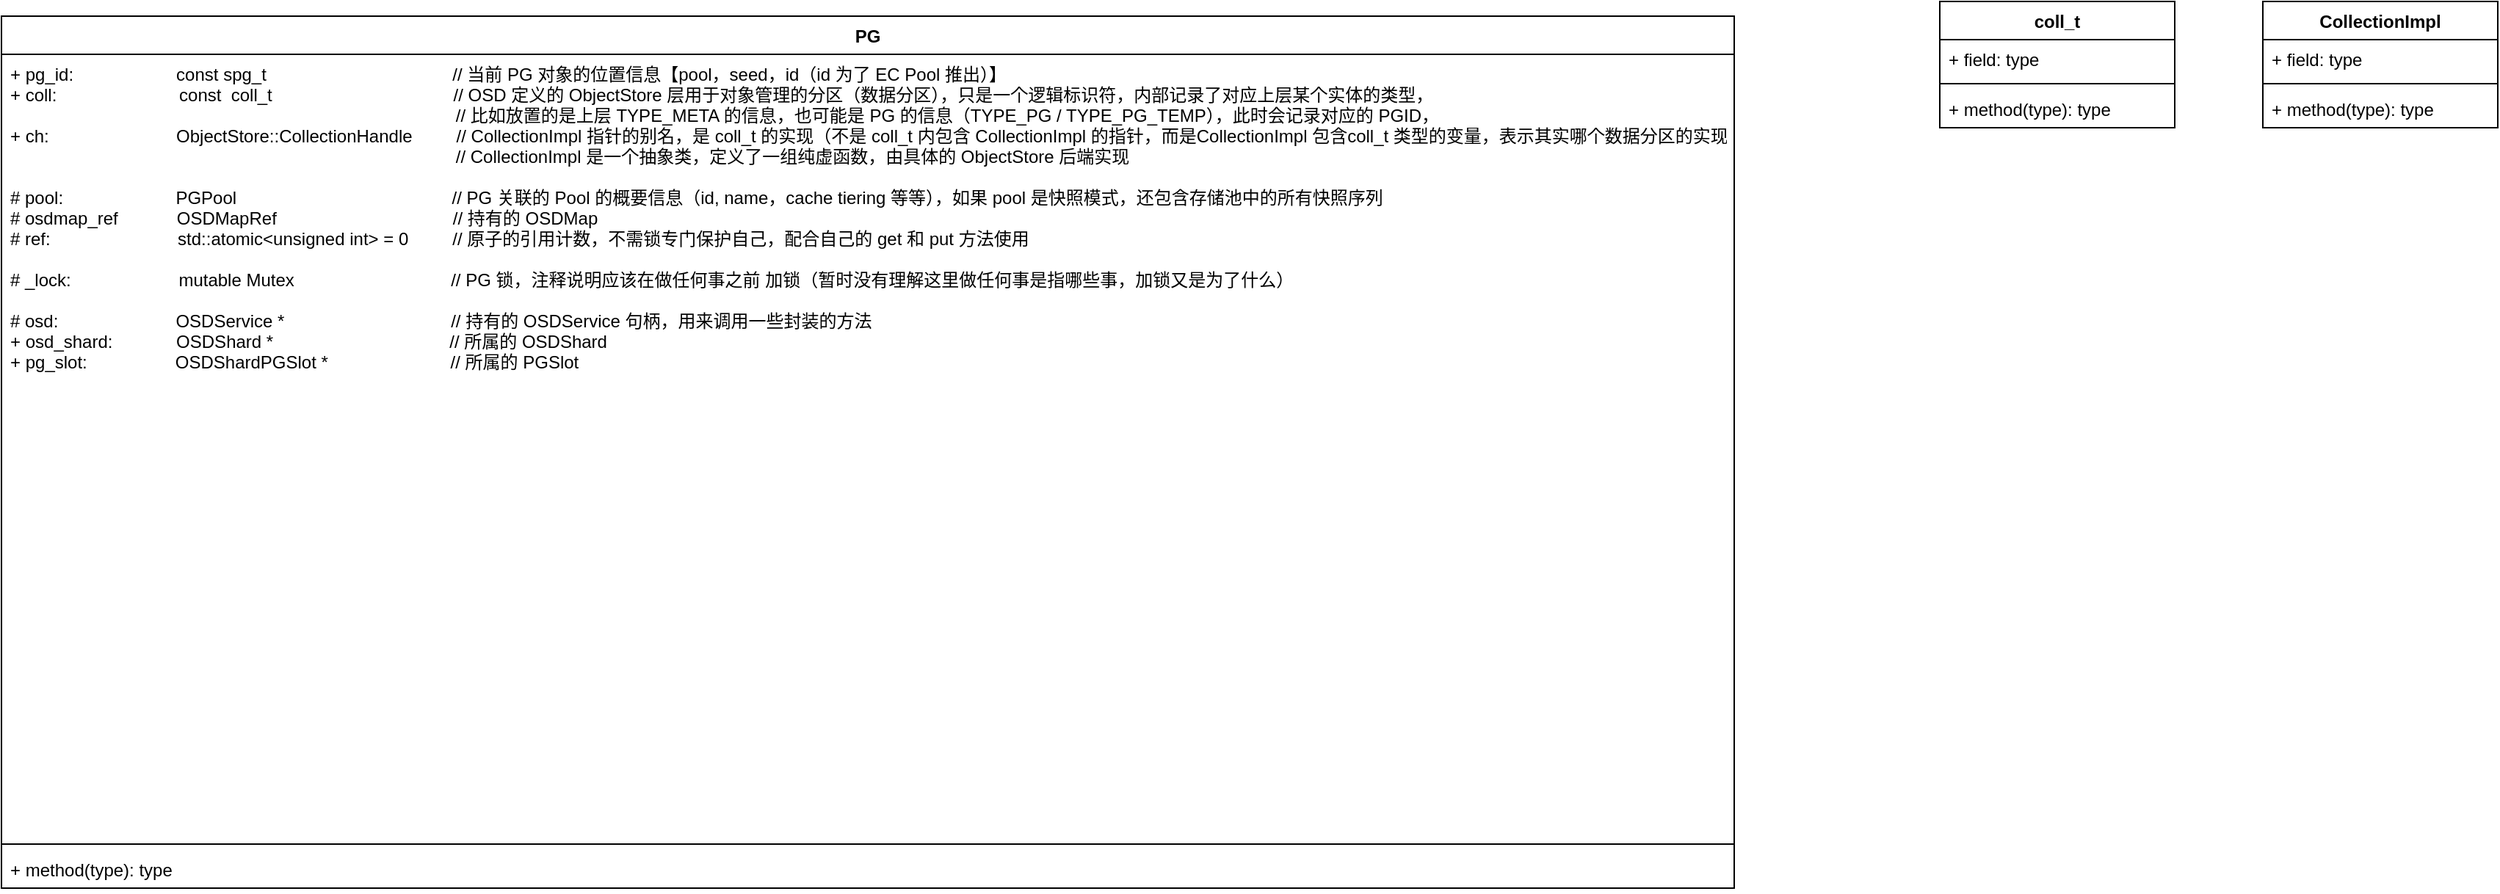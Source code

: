 <mxfile version="24.2.3" type="github">
  <diagram id="uu2zIbwYQYIQboB9MT9b" name="第 1 页">
    <mxGraphModel dx="2712" dy="1073" grid="1" gridSize="10" guides="1" tooltips="1" connect="1" arrows="1" fold="1" page="1" pageScale="1" pageWidth="827" pageHeight="1169" math="0" shadow="0">
      <root>
        <mxCell id="0" />
        <mxCell id="1" parent="0" />
        <mxCell id="wiP-Ao2mlotpsVeON09L-2" value="PG" style="swimlane;fontStyle=1;align=center;verticalAlign=top;childLayout=stackLayout;horizontal=1;startSize=26;horizontalStack=0;resizeParent=1;resizeParentMax=0;resizeLast=0;collapsible=1;marginBottom=0;" parent="1" vertex="1">
          <mxGeometry x="-200" y="120" width="1180" height="594" as="geometry" />
        </mxCell>
        <mxCell id="wiP-Ao2mlotpsVeON09L-3" value="+ pg_id:                     const spg_t                                      // 当前 PG 对象的位置信息【pool，seed，id（id 为了 EC Pool 推出）】 &#xa;+ coll:                         const  coll_t                                     // OSD 定义的 ObjectStore 层用于对象管理的分区（数据分区），只是一个逻辑标识符，内部记录了对应上层某个实体的类型，&#xa;                                                                                           // 比如放置的是上层 TYPE_META 的信息，也可能是 PG 的信息（TYPE_PG / TYPE_PG_TEMP），此时会记录对应的 PGID，&#xa;+ ch:                          ObjectStore::CollectionHandle         // CollectionImpl 指针的别名，是 coll_t 的实现（不是 coll_t 内包含 CollectionImpl 的指针，而是CollectionImpl 包含coll_t 类型的变量，表示其实哪个数据分区的实现类）&#xa;                                                                                           // CollectionImpl 是一个抽象类，定义了一组纯虚函数，由具体的 ObjectStore 后端实现&#xa;&#xa;# pool:                       PGPool                                            // PG 关联的 Pool 的概要信息（id, name，cache tiering 等等），如果 pool 是快照模式，还包含存储池中的所有快照序列&#xa;# osdmap_ref            OSDMapRef                                    // 持有的 OSDMap&#xa;# ref:                          std::atomic&lt;unsigned int&gt; = 0         // 原子的引用计数，不需锁专门保护自己，配合自己的 get 和 put 方法使用&#xa;&#xa;# _lock:                      mutable Mutex                                // PG 锁，注释说明应该在做任何事之前 加锁（暂时没有理解这里做任何事是指哪些事，加锁又是为了什么）&#xa;&#xa;# osd:                        OSDService *                                  // 持有的 OSDService 句柄，用来调用一些封装的方法&#xa;+ osd_shard:             OSDShard *                                    // 所属的 OSDShard&#xa;+ pg_slot:                  OSDShardPGSlot *                         // 所属的 PGSlot" style="text;strokeColor=none;fillColor=none;align=left;verticalAlign=top;spacingLeft=4;spacingRight=4;overflow=hidden;rotatable=0;points=[[0,0.5],[1,0.5]];portConstraint=eastwest;" parent="wiP-Ao2mlotpsVeON09L-2" vertex="1">
          <mxGeometry y="26" width="1180" height="534" as="geometry" />
        </mxCell>
        <mxCell id="wiP-Ao2mlotpsVeON09L-4" value="" style="line;strokeWidth=1;fillColor=none;align=left;verticalAlign=middle;spacingTop=-1;spacingLeft=3;spacingRight=3;rotatable=0;labelPosition=right;points=[];portConstraint=eastwest;strokeColor=inherit;" parent="wiP-Ao2mlotpsVeON09L-2" vertex="1">
          <mxGeometry y="560" width="1180" height="8" as="geometry" />
        </mxCell>
        <mxCell id="wiP-Ao2mlotpsVeON09L-5" value="+ method(type): type" style="text;strokeColor=none;fillColor=none;align=left;verticalAlign=top;spacingLeft=4;spacingRight=4;overflow=hidden;rotatable=0;points=[[0,0.5],[1,0.5]];portConstraint=eastwest;" parent="wiP-Ao2mlotpsVeON09L-2" vertex="1">
          <mxGeometry y="568" width="1180" height="26" as="geometry" />
        </mxCell>
        <mxCell id="wiP-Ao2mlotpsVeON09L-6" value="coll_t" style="swimlane;fontStyle=1;align=center;verticalAlign=top;childLayout=stackLayout;horizontal=1;startSize=26;horizontalStack=0;resizeParent=1;resizeParentMax=0;resizeLast=0;collapsible=1;marginBottom=0;" parent="1" vertex="1">
          <mxGeometry x="1120" y="110" width="160" height="86" as="geometry" />
        </mxCell>
        <mxCell id="wiP-Ao2mlotpsVeON09L-7" value="+ field: type" style="text;strokeColor=none;fillColor=none;align=left;verticalAlign=top;spacingLeft=4;spacingRight=4;overflow=hidden;rotatable=0;points=[[0,0.5],[1,0.5]];portConstraint=eastwest;" parent="wiP-Ao2mlotpsVeON09L-6" vertex="1">
          <mxGeometry y="26" width="160" height="26" as="geometry" />
        </mxCell>
        <mxCell id="wiP-Ao2mlotpsVeON09L-8" value="" style="line;strokeWidth=1;fillColor=none;align=left;verticalAlign=middle;spacingTop=-1;spacingLeft=3;spacingRight=3;rotatable=0;labelPosition=right;points=[];portConstraint=eastwest;strokeColor=inherit;" parent="wiP-Ao2mlotpsVeON09L-6" vertex="1">
          <mxGeometry y="52" width="160" height="8" as="geometry" />
        </mxCell>
        <mxCell id="wiP-Ao2mlotpsVeON09L-9" value="+ method(type): type" style="text;strokeColor=none;fillColor=none;align=left;verticalAlign=top;spacingLeft=4;spacingRight=4;overflow=hidden;rotatable=0;points=[[0,0.5],[1,0.5]];portConstraint=eastwest;" parent="wiP-Ao2mlotpsVeON09L-6" vertex="1">
          <mxGeometry y="60" width="160" height="26" as="geometry" />
        </mxCell>
        <mxCell id="wiP-Ao2mlotpsVeON09L-10" value="CollectionImpl" style="swimlane;fontStyle=1;align=center;verticalAlign=top;childLayout=stackLayout;horizontal=1;startSize=26;horizontalStack=0;resizeParent=1;resizeParentMax=0;resizeLast=0;collapsible=1;marginBottom=0;" parent="1" vertex="1">
          <mxGeometry x="1340" y="110" width="160" height="86" as="geometry" />
        </mxCell>
        <mxCell id="wiP-Ao2mlotpsVeON09L-11" value="+ field: type" style="text;strokeColor=none;fillColor=none;align=left;verticalAlign=top;spacingLeft=4;spacingRight=4;overflow=hidden;rotatable=0;points=[[0,0.5],[1,0.5]];portConstraint=eastwest;" parent="wiP-Ao2mlotpsVeON09L-10" vertex="1">
          <mxGeometry y="26" width="160" height="26" as="geometry" />
        </mxCell>
        <mxCell id="wiP-Ao2mlotpsVeON09L-12" value="" style="line;strokeWidth=1;fillColor=none;align=left;verticalAlign=middle;spacingTop=-1;spacingLeft=3;spacingRight=3;rotatable=0;labelPosition=right;points=[];portConstraint=eastwest;strokeColor=inherit;" parent="wiP-Ao2mlotpsVeON09L-10" vertex="1">
          <mxGeometry y="52" width="160" height="8" as="geometry" />
        </mxCell>
        <mxCell id="wiP-Ao2mlotpsVeON09L-13" value="+ method(type): type" style="text;strokeColor=none;fillColor=none;align=left;verticalAlign=top;spacingLeft=4;spacingRight=4;overflow=hidden;rotatable=0;points=[[0,0.5],[1,0.5]];portConstraint=eastwest;" parent="wiP-Ao2mlotpsVeON09L-10" vertex="1">
          <mxGeometry y="60" width="160" height="26" as="geometry" />
        </mxCell>
      </root>
    </mxGraphModel>
  </diagram>
</mxfile>

